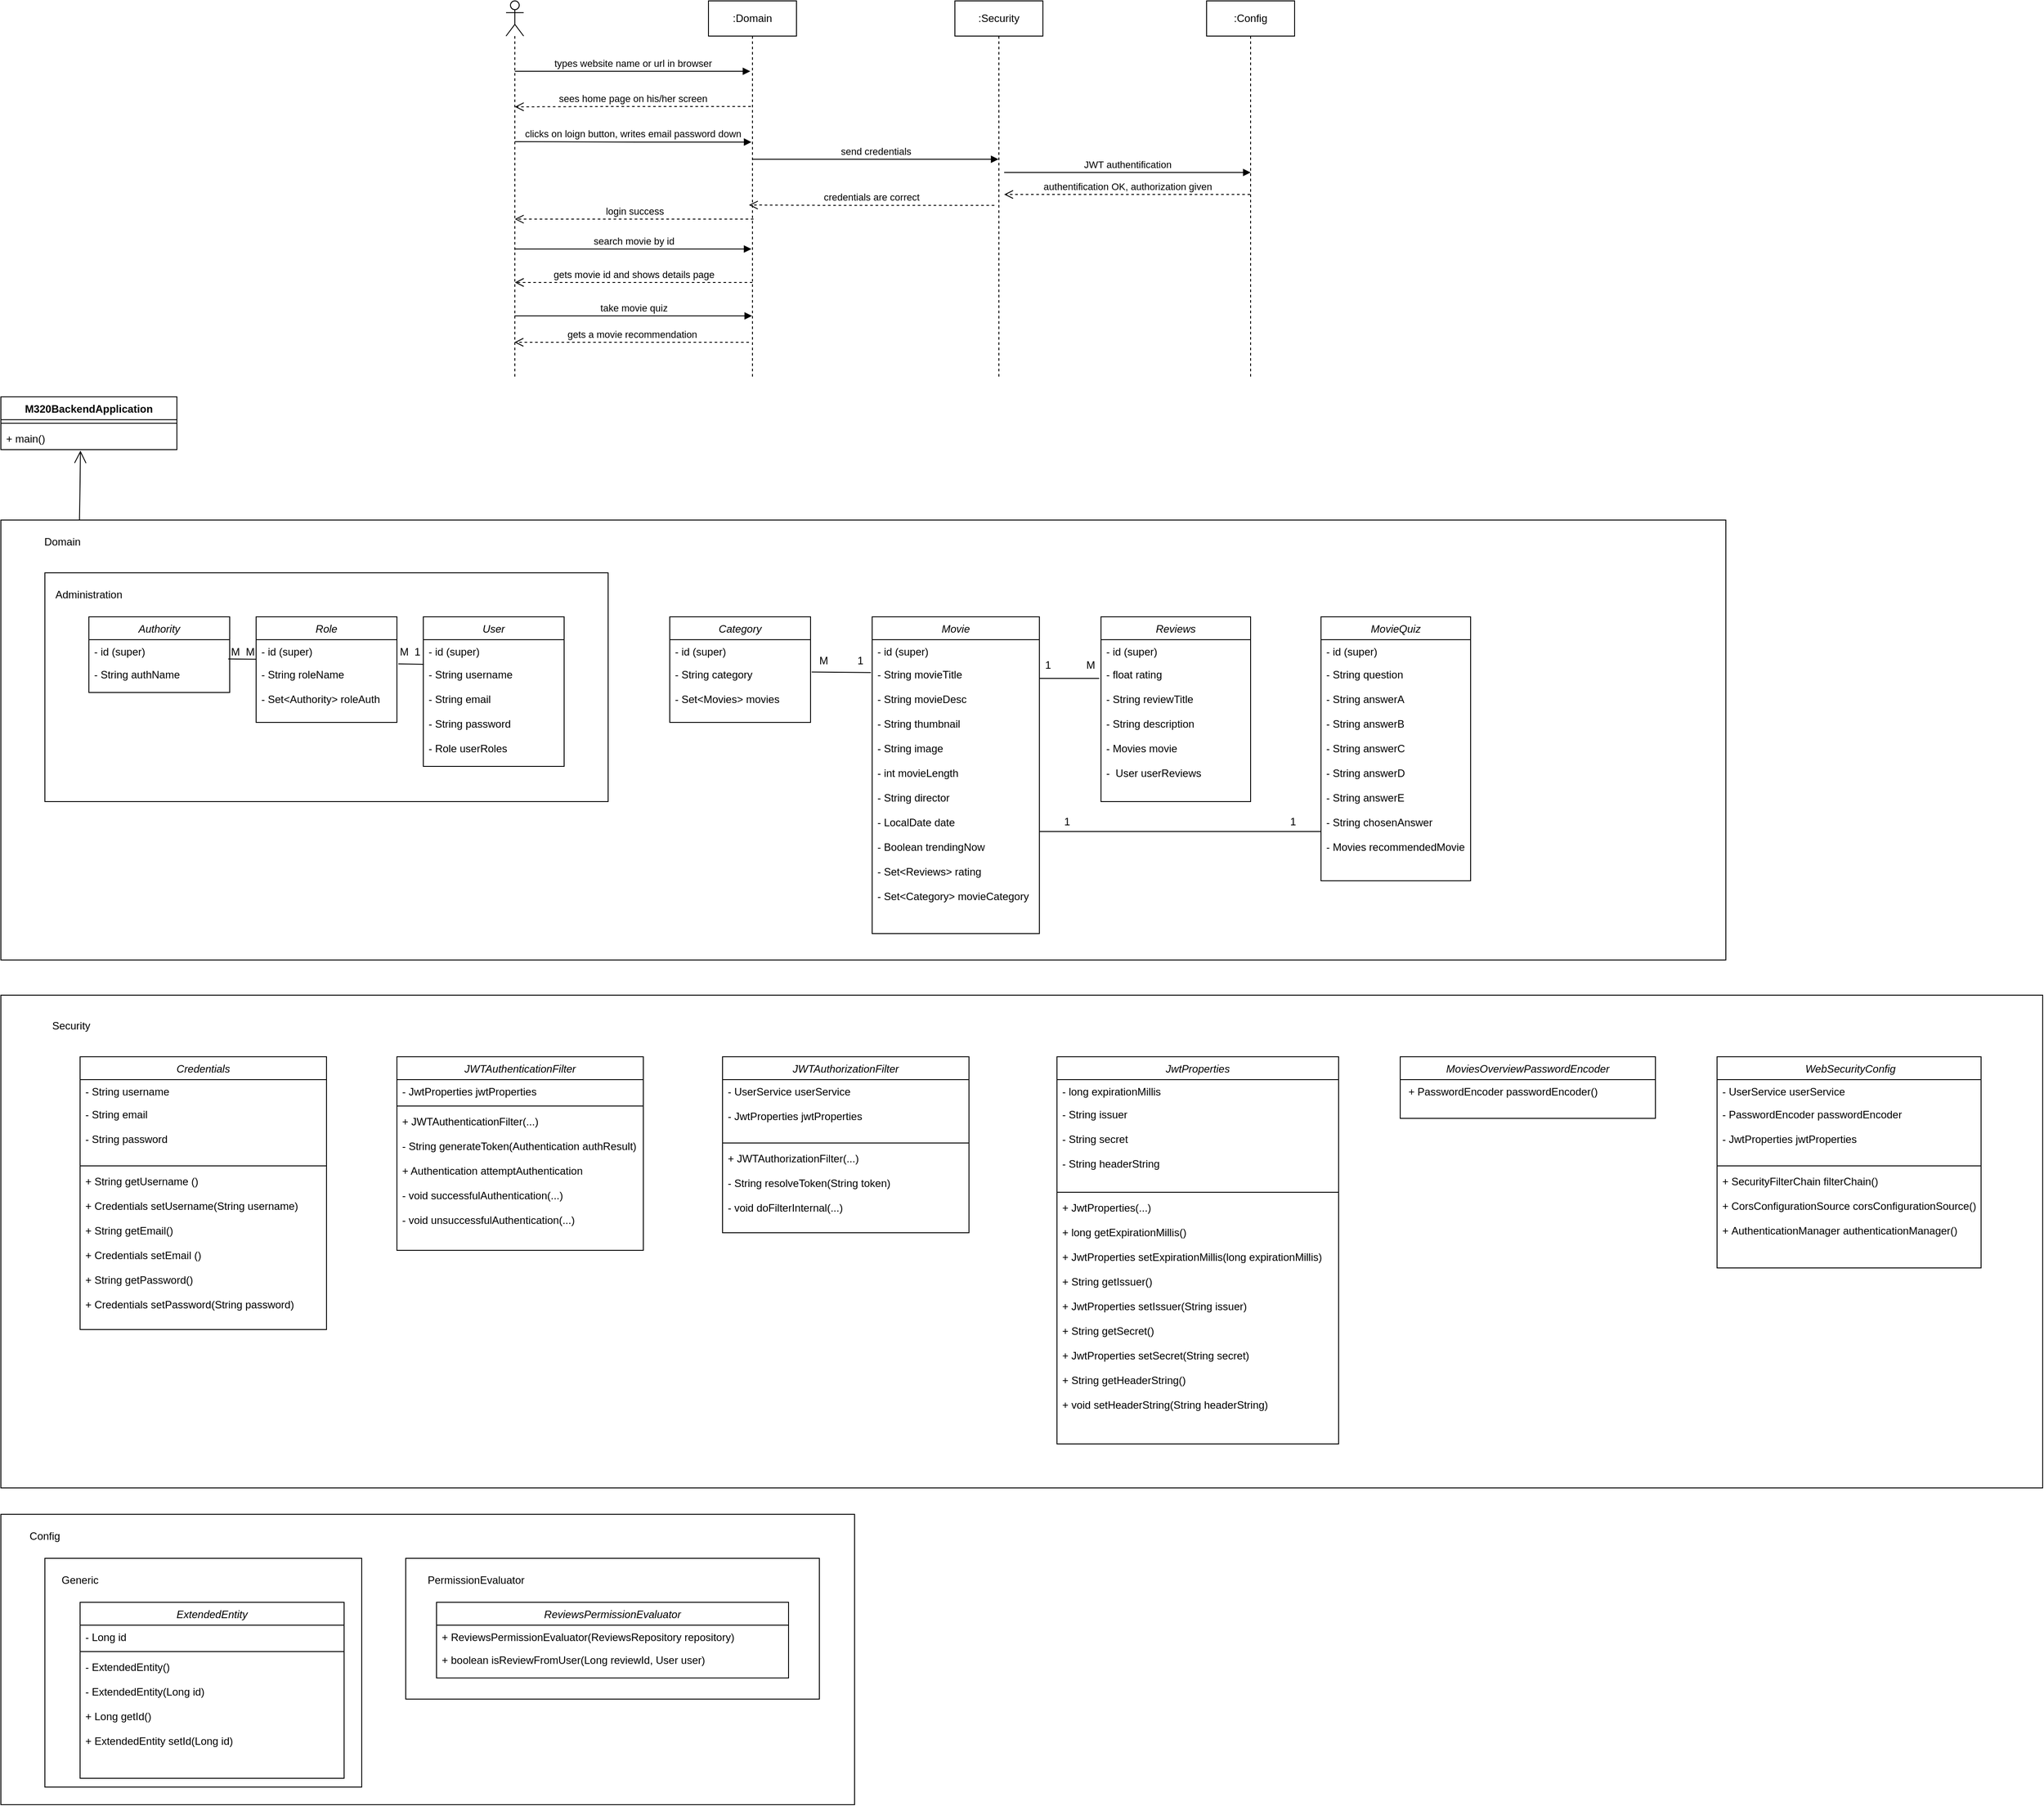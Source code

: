 <mxfile version="23.0.2" type="device">
  <diagram id="C5RBs43oDa-KdzZeNtuy" name="Page-1">
    <mxGraphModel dx="977" dy="1624" grid="1" gridSize="10" guides="1" tooltips="1" connect="1" arrows="1" fold="1" page="1" pageScale="1" pageWidth="827" pageHeight="1169" math="0" shadow="0">
      <root>
        <mxCell id="WIyWlLk6GJQsqaUBKTNV-0" />
        <mxCell id="WIyWlLk6GJQsqaUBKTNV-1" parent="WIyWlLk6GJQsqaUBKTNV-0" />
        <mxCell id="aJEwED9x5y3yR0LrcW0z-95" value="" style="rounded=0;whiteSpace=wrap;html=1;" vertex="1" parent="WIyWlLk6GJQsqaUBKTNV-1">
          <mxGeometry x="120" y="1140" width="970" height="330" as="geometry" />
        </mxCell>
        <mxCell id="aJEwED9x5y3yR0LrcW0z-93" value="" style="rounded=0;whiteSpace=wrap;html=1;" vertex="1" parent="WIyWlLk6GJQsqaUBKTNV-1">
          <mxGeometry x="580" y="1190" width="470" height="160" as="geometry" />
        </mxCell>
        <mxCell id="aJEwED9x5y3yR0LrcW0z-87" value="" style="rounded=0;whiteSpace=wrap;html=1;" vertex="1" parent="WIyWlLk6GJQsqaUBKTNV-1">
          <mxGeometry x="170" y="1190" width="360" height="260" as="geometry" />
        </mxCell>
        <mxCell id="aJEwED9x5y3yR0LrcW0z-80" value="" style="rounded=0;whiteSpace=wrap;html=1;" vertex="1" parent="WIyWlLk6GJQsqaUBKTNV-1">
          <mxGeometry x="120" y="550" width="2320" height="560" as="geometry" />
        </mxCell>
        <mxCell id="aJEwED9x5y3yR0LrcW0z-45" value="" style="rounded=0;whiteSpace=wrap;html=1;" vertex="1" parent="WIyWlLk6GJQsqaUBKTNV-1">
          <mxGeometry x="120" y="10" width="1960" height="500" as="geometry" />
        </mxCell>
        <mxCell id="aJEwED9x5y3yR0LrcW0z-31" value="" style="rounded=0;whiteSpace=wrap;html=1;fillColor=default;" vertex="1" parent="WIyWlLk6GJQsqaUBKTNV-1">
          <mxGeometry x="170" y="70" width="640" height="260" as="geometry" />
        </mxCell>
        <mxCell id="zkfFHV4jXpPFQw0GAbJ--0" value="Authority" style="swimlane;fontStyle=2;align=center;verticalAlign=top;childLayout=stackLayout;horizontal=1;startSize=26;horizontalStack=0;resizeParent=1;resizeLast=0;collapsible=1;marginBottom=0;rounded=0;shadow=0;strokeWidth=1;" parent="WIyWlLk6GJQsqaUBKTNV-1" vertex="1">
          <mxGeometry x="220" y="120" width="160" height="86" as="geometry">
            <mxRectangle x="230" y="140" width="160" height="26" as="alternateBounds" />
          </mxGeometry>
        </mxCell>
        <mxCell id="zkfFHV4jXpPFQw0GAbJ--1" value="- id (super)&#xa;" style="text;align=left;verticalAlign=top;spacingLeft=4;spacingRight=4;overflow=hidden;rotatable=0;points=[[0,0.5],[1,0.5]];portConstraint=eastwest;" parent="zkfFHV4jXpPFQw0GAbJ--0" vertex="1">
          <mxGeometry y="26" width="160" height="26" as="geometry" />
        </mxCell>
        <mxCell id="zkfFHV4jXpPFQw0GAbJ--2" value="- String authName" style="text;align=left;verticalAlign=top;spacingLeft=4;spacingRight=4;overflow=hidden;rotatable=0;points=[[0,0.5],[1,0.5]];portConstraint=eastwest;rounded=0;shadow=0;html=0;" parent="zkfFHV4jXpPFQw0GAbJ--0" vertex="1">
          <mxGeometry y="52" width="160" height="26" as="geometry" />
        </mxCell>
        <mxCell id="aJEwED9x5y3yR0LrcW0z-0" value="Role" style="swimlane;fontStyle=2;align=center;verticalAlign=top;childLayout=stackLayout;horizontal=1;startSize=26;horizontalStack=0;resizeParent=1;resizeLast=0;collapsible=1;marginBottom=0;rounded=0;shadow=0;strokeWidth=1;" vertex="1" parent="WIyWlLk6GJQsqaUBKTNV-1">
          <mxGeometry x="410" y="120" width="160" height="120" as="geometry">
            <mxRectangle x="230" y="140" width="160" height="26" as="alternateBounds" />
          </mxGeometry>
        </mxCell>
        <mxCell id="aJEwED9x5y3yR0LrcW0z-1" value="- id (super)&#xa;" style="text;align=left;verticalAlign=top;spacingLeft=4;spacingRight=4;overflow=hidden;rotatable=0;points=[[0,0.5],[1,0.5]];portConstraint=eastwest;" vertex="1" parent="aJEwED9x5y3yR0LrcW0z-0">
          <mxGeometry y="26" width="160" height="26" as="geometry" />
        </mxCell>
        <mxCell id="aJEwED9x5y3yR0LrcW0z-2" value="- String roleName&#xa;&#xa;- Set&lt;Authority&gt; roleAuth" style="text;align=left;verticalAlign=top;spacingLeft=4;spacingRight=4;overflow=hidden;rotatable=0;points=[[0,0.5],[1,0.5]];portConstraint=eastwest;rounded=0;shadow=0;html=0;" vertex="1" parent="aJEwED9x5y3yR0LrcW0z-0">
          <mxGeometry y="52" width="160" height="58" as="geometry" />
        </mxCell>
        <mxCell id="aJEwED9x5y3yR0LrcW0z-21" value="User" style="swimlane;fontStyle=2;align=center;verticalAlign=top;childLayout=stackLayout;horizontal=1;startSize=26;horizontalStack=0;resizeParent=1;resizeLast=0;collapsible=1;marginBottom=0;rounded=0;shadow=0;strokeWidth=1;" vertex="1" parent="WIyWlLk6GJQsqaUBKTNV-1">
          <mxGeometry x="600" y="120" width="160" height="170" as="geometry">
            <mxRectangle x="230" y="140" width="160" height="26" as="alternateBounds" />
          </mxGeometry>
        </mxCell>
        <mxCell id="aJEwED9x5y3yR0LrcW0z-22" value="- id (super)&#xa;" style="text;align=left;verticalAlign=top;spacingLeft=4;spacingRight=4;overflow=hidden;rotatable=0;points=[[0,0.5],[1,0.5]];portConstraint=eastwest;" vertex="1" parent="aJEwED9x5y3yR0LrcW0z-21">
          <mxGeometry y="26" width="160" height="26" as="geometry" />
        </mxCell>
        <mxCell id="aJEwED9x5y3yR0LrcW0z-23" value="- String username&#xa;&#xa;- String email&#xa;&#xa;- String password&#xa;&#xa;- Role userRoles&#xa;" style="text;align=left;verticalAlign=top;spacingLeft=4;spacingRight=4;overflow=hidden;rotatable=0;points=[[0,0.5],[1,0.5]];portConstraint=eastwest;rounded=0;shadow=0;html=0;" vertex="1" parent="aJEwED9x5y3yR0LrcW0z-21">
          <mxGeometry y="52" width="160" height="118" as="geometry" />
        </mxCell>
        <mxCell id="aJEwED9x5y3yR0LrcW0z-32" value="Administration" style="text;html=1;strokeColor=none;fillColor=none;align=center;verticalAlign=middle;whiteSpace=wrap;rounded=0;" vertex="1" parent="WIyWlLk6GJQsqaUBKTNV-1">
          <mxGeometry x="190" y="80" width="60" height="30" as="geometry" />
        </mxCell>
        <mxCell id="aJEwED9x5y3yR0LrcW0z-36" value="Category" style="swimlane;fontStyle=2;align=center;verticalAlign=top;childLayout=stackLayout;horizontal=1;startSize=26;horizontalStack=0;resizeParent=1;resizeLast=0;collapsible=1;marginBottom=0;rounded=0;shadow=0;strokeWidth=1;" vertex="1" parent="WIyWlLk6GJQsqaUBKTNV-1">
          <mxGeometry x="880" y="120" width="160" height="120" as="geometry">
            <mxRectangle x="230" y="140" width="160" height="26" as="alternateBounds" />
          </mxGeometry>
        </mxCell>
        <mxCell id="aJEwED9x5y3yR0LrcW0z-37" value="- id (super)&#xa;" style="text;align=left;verticalAlign=top;spacingLeft=4;spacingRight=4;overflow=hidden;rotatable=0;points=[[0,0.5],[1,0.5]];portConstraint=eastwest;" vertex="1" parent="aJEwED9x5y3yR0LrcW0z-36">
          <mxGeometry y="26" width="160" height="26" as="geometry" />
        </mxCell>
        <mxCell id="aJEwED9x5y3yR0LrcW0z-38" value="- String category&#xa;&#xa;- Set&lt;Movies&gt; movies" style="text;align=left;verticalAlign=top;spacingLeft=4;spacingRight=4;overflow=hidden;rotatable=0;points=[[0,0.5],[1,0.5]];portConstraint=eastwest;rounded=0;shadow=0;html=0;" vertex="1" parent="aJEwED9x5y3yR0LrcW0z-36">
          <mxGeometry y="52" width="160" height="58" as="geometry" />
        </mxCell>
        <mxCell id="aJEwED9x5y3yR0LrcW0z-39" value="Reviews" style="swimlane;fontStyle=2;align=center;verticalAlign=top;childLayout=stackLayout;horizontal=1;startSize=26;horizontalStack=0;resizeParent=1;resizeLast=0;collapsible=1;marginBottom=0;rounded=0;shadow=0;strokeWidth=1;" vertex="1" parent="WIyWlLk6GJQsqaUBKTNV-1">
          <mxGeometry x="1370" y="120" width="170" height="210" as="geometry">
            <mxRectangle x="230" y="140" width="160" height="26" as="alternateBounds" />
          </mxGeometry>
        </mxCell>
        <mxCell id="aJEwED9x5y3yR0LrcW0z-40" value="- id (super)&#xa;" style="text;align=left;verticalAlign=top;spacingLeft=4;spacingRight=4;overflow=hidden;rotatable=0;points=[[0,0.5],[1,0.5]];portConstraint=eastwest;" vertex="1" parent="aJEwED9x5y3yR0LrcW0z-39">
          <mxGeometry y="26" width="170" height="26" as="geometry" />
        </mxCell>
        <mxCell id="aJEwED9x5y3yR0LrcW0z-41" value="- float rating&#xa;&#xa;- String reviewTitle&#xa;&#xa;- String description&#xa;&#xa;- Movies movie&#xa;&#xa;-  User userReviews" style="text;align=left;verticalAlign=top;spacingLeft=4;spacingRight=4;overflow=hidden;rotatable=0;points=[[0,0.5],[1,0.5]];portConstraint=eastwest;rounded=0;shadow=0;html=0;" vertex="1" parent="aJEwED9x5y3yR0LrcW0z-39">
          <mxGeometry y="52" width="170" height="158" as="geometry" />
        </mxCell>
        <mxCell id="aJEwED9x5y3yR0LrcW0z-42" value="Movie" style="swimlane;fontStyle=2;align=center;verticalAlign=top;childLayout=stackLayout;horizontal=1;startSize=26;horizontalStack=0;resizeParent=1;resizeLast=0;collapsible=1;marginBottom=0;rounded=0;shadow=0;strokeWidth=1;" vertex="1" parent="WIyWlLk6GJQsqaUBKTNV-1">
          <mxGeometry x="1110" y="120" width="190" height="360" as="geometry">
            <mxRectangle x="230" y="140" width="160" height="26" as="alternateBounds" />
          </mxGeometry>
        </mxCell>
        <mxCell id="aJEwED9x5y3yR0LrcW0z-43" value="- id (super)&#xa;" style="text;align=left;verticalAlign=top;spacingLeft=4;spacingRight=4;overflow=hidden;rotatable=0;points=[[0,0.5],[1,0.5]];portConstraint=eastwest;" vertex="1" parent="aJEwED9x5y3yR0LrcW0z-42">
          <mxGeometry y="26" width="190" height="26" as="geometry" />
        </mxCell>
        <mxCell id="aJEwED9x5y3yR0LrcW0z-44" value="- String movieTitle&#xa;&#xa;- String movieDesc&#xa;&#xa;- String thumbnail&#xa;&#xa;- String image&#xa;&#xa;- int movieLength     &#xa;&#xa;- String director&#xa;&#xa;- LocalDate date&#xa;&#xa;- Boolean trendingNow&#xa;&#xa;- Set&lt;Reviews&gt; rating&#xa;&#xa;- Set&lt;Category&gt; movieCategory&#xa;&#xa;&#xa;" style="text;align=left;verticalAlign=top;spacingLeft=4;spacingRight=4;overflow=hidden;rotatable=0;points=[[0,0.5],[1,0.5]];portConstraint=eastwest;rounded=0;shadow=0;html=0;" vertex="1" parent="aJEwED9x5y3yR0LrcW0z-42">
          <mxGeometry y="52" width="190" height="308" as="geometry" />
        </mxCell>
        <mxCell id="aJEwED9x5y3yR0LrcW0z-46" value="Domain" style="text;html=1;strokeColor=none;fillColor=none;align=center;verticalAlign=middle;whiteSpace=wrap;rounded=0;" vertex="1" parent="WIyWlLk6GJQsqaUBKTNV-1">
          <mxGeometry x="160" y="20" width="60" height="30" as="geometry" />
        </mxCell>
        <mxCell id="aJEwED9x5y3yR0LrcW0z-47" value="Credentials" style="swimlane;fontStyle=2;align=center;verticalAlign=top;childLayout=stackLayout;horizontal=1;startSize=26;horizontalStack=0;resizeParent=1;resizeLast=0;collapsible=1;marginBottom=0;rounded=0;shadow=0;strokeWidth=1;" vertex="1" parent="WIyWlLk6GJQsqaUBKTNV-1">
          <mxGeometry x="210" y="620" width="280" height="310" as="geometry">
            <mxRectangle x="230" y="140" width="160" height="26" as="alternateBounds" />
          </mxGeometry>
        </mxCell>
        <mxCell id="aJEwED9x5y3yR0LrcW0z-48" value="- String username" style="text;align=left;verticalAlign=top;spacingLeft=4;spacingRight=4;overflow=hidden;rotatable=0;points=[[0,0.5],[1,0.5]];portConstraint=eastwest;" vertex="1" parent="aJEwED9x5y3yR0LrcW0z-47">
          <mxGeometry y="26" width="280" height="26" as="geometry" />
        </mxCell>
        <mxCell id="aJEwED9x5y3yR0LrcW0z-49" value="- String email&#xa;&#xa;- String password" style="text;align=left;verticalAlign=top;spacingLeft=4;spacingRight=4;overflow=hidden;rotatable=0;points=[[0,0.5],[1,0.5]];portConstraint=eastwest;rounded=0;shadow=0;html=0;" vertex="1" parent="aJEwED9x5y3yR0LrcW0z-47">
          <mxGeometry y="52" width="280" height="68" as="geometry" />
        </mxCell>
        <mxCell id="aJEwED9x5y3yR0LrcW0z-50" value="" style="line;html=1;strokeWidth=1;align=left;verticalAlign=middle;spacingTop=-1;spacingLeft=3;spacingRight=3;rotatable=0;labelPosition=right;points=[];portConstraint=eastwest;" vertex="1" parent="aJEwED9x5y3yR0LrcW0z-47">
          <mxGeometry y="120" width="280" height="8" as="geometry" />
        </mxCell>
        <mxCell id="aJEwED9x5y3yR0LrcW0z-51" value="+ String getUsername ()&#xa;&#xa;+ Credentials setUsername(String username)&#xa;&#xa;+ String getEmail()&#xa;&#xa;+ Credentials setEmail ()&#xa;&#xa;+ String getPassword()&#xa;&#xa;+ Credentials setPassword(String password)" style="text;align=left;verticalAlign=top;spacingLeft=4;spacingRight=4;overflow=hidden;rotatable=0;points=[[0,0.5],[1,0.5]];portConstraint=eastwest;" vertex="1" parent="aJEwED9x5y3yR0LrcW0z-47">
          <mxGeometry y="128" width="280" height="182" as="geometry" />
        </mxCell>
        <mxCell id="aJEwED9x5y3yR0LrcW0z-57" value="JWTAuthenticationFilter" style="swimlane;fontStyle=2;align=center;verticalAlign=top;childLayout=stackLayout;horizontal=1;startSize=26;horizontalStack=0;resizeParent=1;resizeLast=0;collapsible=1;marginBottom=0;rounded=0;shadow=0;strokeWidth=1;" vertex="1" parent="WIyWlLk6GJQsqaUBKTNV-1">
          <mxGeometry x="570" y="620" width="280" height="220" as="geometry">
            <mxRectangle x="230" y="140" width="160" height="26" as="alternateBounds" />
          </mxGeometry>
        </mxCell>
        <mxCell id="aJEwED9x5y3yR0LrcW0z-58" value="- JwtProperties jwtProperties" style="text;align=left;verticalAlign=top;spacingLeft=4;spacingRight=4;overflow=hidden;rotatable=0;points=[[0,0.5],[1,0.5]];portConstraint=eastwest;" vertex="1" parent="aJEwED9x5y3yR0LrcW0z-57">
          <mxGeometry y="26" width="280" height="26" as="geometry" />
        </mxCell>
        <mxCell id="aJEwED9x5y3yR0LrcW0z-60" value="" style="line;html=1;strokeWidth=1;align=left;verticalAlign=middle;spacingTop=-1;spacingLeft=3;spacingRight=3;rotatable=0;labelPosition=right;points=[];portConstraint=eastwest;" vertex="1" parent="aJEwED9x5y3yR0LrcW0z-57">
          <mxGeometry y="52" width="280" height="8" as="geometry" />
        </mxCell>
        <mxCell id="aJEwED9x5y3yR0LrcW0z-61" value="+ JWTAuthenticationFilter(...)&#xa;&#xa;- String generateToken(Authentication authResult)&#xa;&#xa;+ Authentication attemptAuthentication&#xa;&#xa;- void successfulAuthentication(...)&#xa;&#xa;- void unsuccessfulAuthentication(...)" style="text;align=left;verticalAlign=top;spacingLeft=4;spacingRight=4;overflow=hidden;rotatable=0;points=[[0,0.5],[1,0.5]];portConstraint=eastwest;" vertex="1" parent="aJEwED9x5y3yR0LrcW0z-57">
          <mxGeometry y="60" width="280" height="160" as="geometry" />
        </mxCell>
        <mxCell id="aJEwED9x5y3yR0LrcW0z-62" value="JWTAuthorizationFilter" style="swimlane;fontStyle=2;align=center;verticalAlign=top;childLayout=stackLayout;horizontal=1;startSize=26;horizontalStack=0;resizeParent=1;resizeLast=0;collapsible=1;marginBottom=0;rounded=0;shadow=0;strokeWidth=1;" vertex="1" parent="WIyWlLk6GJQsqaUBKTNV-1">
          <mxGeometry x="940" y="620" width="280" height="200" as="geometry">
            <mxRectangle x="230" y="140" width="160" height="26" as="alternateBounds" />
          </mxGeometry>
        </mxCell>
        <mxCell id="aJEwED9x5y3yR0LrcW0z-64" value="- UserService userService&#xa;&#xa;- JwtProperties jwtProperties" style="text;align=left;verticalAlign=top;spacingLeft=4;spacingRight=4;overflow=hidden;rotatable=0;points=[[0,0.5],[1,0.5]];portConstraint=eastwest;rounded=0;shadow=0;html=0;" vertex="1" parent="aJEwED9x5y3yR0LrcW0z-62">
          <mxGeometry y="26" width="280" height="68" as="geometry" />
        </mxCell>
        <mxCell id="aJEwED9x5y3yR0LrcW0z-65" value="" style="line;html=1;strokeWidth=1;align=left;verticalAlign=middle;spacingTop=-1;spacingLeft=3;spacingRight=3;rotatable=0;labelPosition=right;points=[];portConstraint=eastwest;" vertex="1" parent="aJEwED9x5y3yR0LrcW0z-62">
          <mxGeometry y="94" width="280" height="8" as="geometry" />
        </mxCell>
        <mxCell id="aJEwED9x5y3yR0LrcW0z-66" value="+ JWTAuthorizationFilter(...)&#xa;&#xa;- String resolveToken(String token)&#xa;&#xa;- void doFilterInternal(...)&#xa;&#xa;" style="text;align=left;verticalAlign=top;spacingLeft=4;spacingRight=4;overflow=hidden;rotatable=0;points=[[0,0.5],[1,0.5]];portConstraint=eastwest;" vertex="1" parent="aJEwED9x5y3yR0LrcW0z-62">
          <mxGeometry y="102" width="280" height="88" as="geometry" />
        </mxCell>
        <mxCell id="aJEwED9x5y3yR0LrcW0z-67" value="JwtProperties" style="swimlane;fontStyle=2;align=center;verticalAlign=top;childLayout=stackLayout;horizontal=1;startSize=26;horizontalStack=0;resizeParent=1;resizeLast=0;collapsible=1;marginBottom=0;rounded=0;shadow=0;strokeWidth=1;" vertex="1" parent="WIyWlLk6GJQsqaUBKTNV-1">
          <mxGeometry x="1320" y="620" width="320" height="440" as="geometry">
            <mxRectangle x="230" y="140" width="160" height="26" as="alternateBounds" />
          </mxGeometry>
        </mxCell>
        <mxCell id="aJEwED9x5y3yR0LrcW0z-68" value="- long expirationMillis" style="text;align=left;verticalAlign=top;spacingLeft=4;spacingRight=4;overflow=hidden;rotatable=0;points=[[0,0.5],[1,0.5]];portConstraint=eastwest;" vertex="1" parent="aJEwED9x5y3yR0LrcW0z-67">
          <mxGeometry y="26" width="320" height="26" as="geometry" />
        </mxCell>
        <mxCell id="aJEwED9x5y3yR0LrcW0z-69" value="- String issuer&#xa;&#xa;- String secret&#xa;&#xa;- String headerString" style="text;align=left;verticalAlign=top;spacingLeft=4;spacingRight=4;overflow=hidden;rotatable=0;points=[[0,0.5],[1,0.5]];portConstraint=eastwest;rounded=0;shadow=0;html=0;" vertex="1" parent="aJEwED9x5y3yR0LrcW0z-67">
          <mxGeometry y="52" width="320" height="98" as="geometry" />
        </mxCell>
        <mxCell id="aJEwED9x5y3yR0LrcW0z-70" value="" style="line;html=1;strokeWidth=1;align=left;verticalAlign=middle;spacingTop=-1;spacingLeft=3;spacingRight=3;rotatable=0;labelPosition=right;points=[];portConstraint=eastwest;" vertex="1" parent="aJEwED9x5y3yR0LrcW0z-67">
          <mxGeometry y="150" width="320" height="8" as="geometry" />
        </mxCell>
        <mxCell id="aJEwED9x5y3yR0LrcW0z-71" value="+ JwtProperties(...)&#xa;&#xa;+ long getExpirationMillis()&#xa;&#xa;+ JwtProperties setExpirationMillis(long expirationMillis)&#xa;&#xa;+ String getIssuer()&#xa;&#xa;+ JwtProperties setIssuer(String issuer)&#xa;&#xa;+ String getSecret()&#xa;&#xa;+ JwtProperties setSecret(String secret)&#xa;&#xa;+ String getHeaderString() &#xa;&#xa;+ void setHeaderString(String headerString) " style="text;align=left;verticalAlign=top;spacingLeft=4;spacingRight=4;overflow=hidden;rotatable=0;points=[[0,0.5],[1,0.5]];portConstraint=eastwest;" vertex="1" parent="aJEwED9x5y3yR0LrcW0z-67">
          <mxGeometry y="158" width="320" height="282" as="geometry" />
        </mxCell>
        <mxCell id="aJEwED9x5y3yR0LrcW0z-72" value="MoviesOverviewPasswordEncoder" style="swimlane;fontStyle=2;align=center;verticalAlign=top;childLayout=stackLayout;horizontal=1;startSize=26;horizontalStack=0;resizeParent=1;resizeLast=0;collapsible=1;marginBottom=0;rounded=0;shadow=0;strokeWidth=1;" vertex="1" parent="WIyWlLk6GJQsqaUBKTNV-1">
          <mxGeometry x="1710" y="620" width="290" height="70" as="geometry">
            <mxRectangle x="230" y="140" width="160" height="26" as="alternateBounds" />
          </mxGeometry>
        </mxCell>
        <mxCell id="aJEwED9x5y3yR0LrcW0z-73" value=" + PasswordEncoder passwordEncoder()" style="text;align=left;verticalAlign=top;spacingLeft=4;spacingRight=4;overflow=hidden;rotatable=0;points=[[0,0.5],[1,0.5]];portConstraint=eastwest;" vertex="1" parent="aJEwED9x5y3yR0LrcW0z-72">
          <mxGeometry y="26" width="290" height="26" as="geometry" />
        </mxCell>
        <mxCell id="aJEwED9x5y3yR0LrcW0z-75" value=" WebSecurityConfig" style="swimlane;fontStyle=2;align=center;verticalAlign=top;childLayout=stackLayout;horizontal=1;startSize=26;horizontalStack=0;resizeParent=1;resizeLast=0;collapsible=1;marginBottom=0;rounded=0;shadow=0;strokeWidth=1;" vertex="1" parent="WIyWlLk6GJQsqaUBKTNV-1">
          <mxGeometry x="2070" y="620" width="300" height="240" as="geometry">
            <mxRectangle x="230" y="140" width="160" height="26" as="alternateBounds" />
          </mxGeometry>
        </mxCell>
        <mxCell id="aJEwED9x5y3yR0LrcW0z-76" value="- UserService userService" style="text;align=left;verticalAlign=top;spacingLeft=4;spacingRight=4;overflow=hidden;rotatable=0;points=[[0,0.5],[1,0.5]];portConstraint=eastwest;" vertex="1" parent="aJEwED9x5y3yR0LrcW0z-75">
          <mxGeometry y="26" width="300" height="26" as="geometry" />
        </mxCell>
        <mxCell id="aJEwED9x5y3yR0LrcW0z-77" value="- PasswordEncoder passwordEncoder&#xa;&#xa;- JwtProperties jwtProperties" style="text;align=left;verticalAlign=top;spacingLeft=4;spacingRight=4;overflow=hidden;rotatable=0;points=[[0,0.5],[1,0.5]];portConstraint=eastwest;rounded=0;shadow=0;html=0;" vertex="1" parent="aJEwED9x5y3yR0LrcW0z-75">
          <mxGeometry y="52" width="300" height="68" as="geometry" />
        </mxCell>
        <mxCell id="aJEwED9x5y3yR0LrcW0z-78" value="" style="line;html=1;strokeWidth=1;align=left;verticalAlign=middle;spacingTop=-1;spacingLeft=3;spacingRight=3;rotatable=0;labelPosition=right;points=[];portConstraint=eastwest;" vertex="1" parent="aJEwED9x5y3yR0LrcW0z-75">
          <mxGeometry y="120" width="300" height="8" as="geometry" />
        </mxCell>
        <mxCell id="aJEwED9x5y3yR0LrcW0z-79" value="+ SecurityFilterChain filterChain()&#xa;&#xa;+ CorsConfigurationSource corsConfigurationSource()&#xa;&#xa;+ AuthenticationManager authenticationManager()" style="text;align=left;verticalAlign=top;spacingLeft=4;spacingRight=4;overflow=hidden;rotatable=0;points=[[0,0.5],[1,0.5]];portConstraint=eastwest;" vertex="1" parent="aJEwED9x5y3yR0LrcW0z-75">
          <mxGeometry y="128" width="300" height="112" as="geometry" />
        </mxCell>
        <mxCell id="aJEwED9x5y3yR0LrcW0z-81" value="Security" style="text;html=1;strokeColor=none;fillColor=none;align=center;verticalAlign=middle;whiteSpace=wrap;rounded=0;" vertex="1" parent="WIyWlLk6GJQsqaUBKTNV-1">
          <mxGeometry x="170" y="570" width="60" height="30" as="geometry" />
        </mxCell>
        <mxCell id="aJEwED9x5y3yR0LrcW0z-82" value="ExtendedEntity" style="swimlane;fontStyle=2;align=center;verticalAlign=top;childLayout=stackLayout;horizontal=1;startSize=26;horizontalStack=0;resizeParent=1;resizeLast=0;collapsible=1;marginBottom=0;rounded=0;shadow=0;strokeWidth=1;" vertex="1" parent="WIyWlLk6GJQsqaUBKTNV-1">
          <mxGeometry x="210" y="1240" width="300" height="200" as="geometry">
            <mxRectangle x="230" y="140" width="160" height="26" as="alternateBounds" />
          </mxGeometry>
        </mxCell>
        <mxCell id="aJEwED9x5y3yR0LrcW0z-83" value="- Long id" style="text;align=left;verticalAlign=top;spacingLeft=4;spacingRight=4;overflow=hidden;rotatable=0;points=[[0,0.5],[1,0.5]];portConstraint=eastwest;" vertex="1" parent="aJEwED9x5y3yR0LrcW0z-82">
          <mxGeometry y="26" width="300" height="26" as="geometry" />
        </mxCell>
        <mxCell id="aJEwED9x5y3yR0LrcW0z-85" value="" style="line;html=1;strokeWidth=1;align=left;verticalAlign=middle;spacingTop=-1;spacingLeft=3;spacingRight=3;rotatable=0;labelPosition=right;points=[];portConstraint=eastwest;" vertex="1" parent="aJEwED9x5y3yR0LrcW0z-82">
          <mxGeometry y="52" width="300" height="8" as="geometry" />
        </mxCell>
        <mxCell id="aJEwED9x5y3yR0LrcW0z-86" value="- ExtendedEntity()&#xa;&#xa;- ExtendedEntity(Long id)&#xa;&#xa;+ Long getId()&#xa;&#xa;+ ExtendedEntity setId(Long id)" style="text;align=left;verticalAlign=top;spacingLeft=4;spacingRight=4;overflow=hidden;rotatable=0;points=[[0,0.5],[1,0.5]];portConstraint=eastwest;" vertex="1" parent="aJEwED9x5y3yR0LrcW0z-82">
          <mxGeometry y="60" width="300" height="112" as="geometry" />
        </mxCell>
        <mxCell id="aJEwED9x5y3yR0LrcW0z-88" value="Generic" style="text;html=1;strokeColor=none;fillColor=none;align=center;verticalAlign=middle;whiteSpace=wrap;rounded=0;" vertex="1" parent="WIyWlLk6GJQsqaUBKTNV-1">
          <mxGeometry x="180" y="1200" width="60" height="30" as="geometry" />
        </mxCell>
        <mxCell id="aJEwED9x5y3yR0LrcW0z-89" value="ReviewsPermissionEvaluator" style="swimlane;fontStyle=2;align=center;verticalAlign=top;childLayout=stackLayout;horizontal=1;startSize=26;horizontalStack=0;resizeParent=1;resizeLast=0;collapsible=1;marginBottom=0;rounded=0;shadow=0;strokeWidth=1;" vertex="1" parent="WIyWlLk6GJQsqaUBKTNV-1">
          <mxGeometry x="615" y="1240" width="400" height="86" as="geometry">
            <mxRectangle x="230" y="140" width="160" height="26" as="alternateBounds" />
          </mxGeometry>
        </mxCell>
        <mxCell id="aJEwED9x5y3yR0LrcW0z-90" value="+ ReviewsPermissionEvaluator(ReviewsRepository repository)" style="text;align=left;verticalAlign=top;spacingLeft=4;spacingRight=4;overflow=hidden;rotatable=0;points=[[0,0.5],[1,0.5]];portConstraint=eastwest;" vertex="1" parent="aJEwED9x5y3yR0LrcW0z-89">
          <mxGeometry y="26" width="400" height="26" as="geometry" />
        </mxCell>
        <mxCell id="aJEwED9x5y3yR0LrcW0z-91" value="+ boolean isReviewFromUser(Long reviewId, User user)" style="text;align=left;verticalAlign=top;spacingLeft=4;spacingRight=4;overflow=hidden;rotatable=0;points=[[0,0.5],[1,0.5]];portConstraint=eastwest;rounded=0;shadow=0;html=0;" vertex="1" parent="aJEwED9x5y3yR0LrcW0z-89">
          <mxGeometry y="52" width="400" height="26" as="geometry" />
        </mxCell>
        <mxCell id="aJEwED9x5y3yR0LrcW0z-94" value="PermissionEvaluator" style="text;html=1;strokeColor=none;fillColor=none;align=center;verticalAlign=middle;whiteSpace=wrap;rounded=0;" vertex="1" parent="WIyWlLk6GJQsqaUBKTNV-1">
          <mxGeometry x="630" y="1200" width="60" height="30" as="geometry" />
        </mxCell>
        <mxCell id="aJEwED9x5y3yR0LrcW0z-96" value="Config" style="text;html=1;strokeColor=none;fillColor=none;align=center;verticalAlign=middle;whiteSpace=wrap;rounded=0;" vertex="1" parent="WIyWlLk6GJQsqaUBKTNV-1">
          <mxGeometry x="140" y="1150" width="60" height="30" as="geometry" />
        </mxCell>
        <mxCell id="aJEwED9x5y3yR0LrcW0z-101" value="M&amp;nbsp; M" style="text;html=1;strokeColor=none;fillColor=none;align=center;verticalAlign=middle;whiteSpace=wrap;rounded=0;" vertex="1" parent="WIyWlLk6GJQsqaUBKTNV-1">
          <mxGeometry x="380" y="150" width="30" height="20" as="geometry" />
        </mxCell>
        <mxCell id="aJEwED9x5y3yR0LrcW0z-104" value="" style="endArrow=none;html=1;rounded=0;exitX=1.008;exitY=-0.158;exitDx=0;exitDy=0;exitPerimeter=0;entryX=0.021;entryY=0.857;entryDx=0;entryDy=0;entryPerimeter=0;" edge="1" parent="WIyWlLk6GJQsqaUBKTNV-1">
          <mxGeometry width="50" height="50" relative="1" as="geometry">
            <mxPoint x="378.28" y="167.892" as="sourcePoint" />
            <mxPoint x="410.36" y="168.282" as="targetPoint" />
          </mxGeometry>
        </mxCell>
        <mxCell id="aJEwED9x5y3yR0LrcW0z-108" value="" style="endArrow=none;html=1;rounded=0;exitX=1.01;exitY=0.025;exitDx=0;exitDy=0;exitPerimeter=0;entryX=0.004;entryY=0.017;entryDx=0;entryDy=0;entryPerimeter=0;" edge="1" parent="WIyWlLk6GJQsqaUBKTNV-1" source="aJEwED9x5y3yR0LrcW0z-2" target="aJEwED9x5y3yR0LrcW0z-23">
          <mxGeometry width="50" height="50" relative="1" as="geometry">
            <mxPoint x="388.28" y="177.892" as="sourcePoint" />
            <mxPoint x="420.36" y="178.282" as="targetPoint" />
          </mxGeometry>
        </mxCell>
        <mxCell id="aJEwED9x5y3yR0LrcW0z-109" value="M&amp;nbsp; 1" style="text;html=1;strokeColor=none;fillColor=none;align=center;verticalAlign=middle;whiteSpace=wrap;rounded=0;" vertex="1" parent="WIyWlLk6GJQsqaUBKTNV-1">
          <mxGeometry x="570" y="150" width="30" height="20" as="geometry" />
        </mxCell>
        <mxCell id="aJEwED9x5y3yR0LrcW0z-110" value="M&amp;nbsp; &amp;nbsp; &amp;nbsp; &amp;nbsp; &amp;nbsp; 1" style="text;html=1;strokeColor=none;fillColor=none;align=center;verticalAlign=middle;whiteSpace=wrap;rounded=0;" vertex="1" parent="WIyWlLk6GJQsqaUBKTNV-1">
          <mxGeometry x="1030" y="160" width="90" height="20" as="geometry" />
        </mxCell>
        <mxCell id="aJEwED9x5y3yR0LrcW0z-112" value="" style="endArrow=none;html=1;rounded=0;exitX=1.008;exitY=0.186;exitDx=0;exitDy=0;exitPerimeter=0;entryX=-0.007;entryY=0.037;entryDx=0;entryDy=0;entryPerimeter=0;" edge="1" parent="WIyWlLk6GJQsqaUBKTNV-1" source="aJEwED9x5y3yR0LrcW0z-38" target="aJEwED9x5y3yR0LrcW0z-44">
          <mxGeometry width="50" height="50" relative="1" as="geometry">
            <mxPoint x="770" y="180" as="sourcePoint" />
            <mxPoint x="820" y="130" as="targetPoint" />
          </mxGeometry>
        </mxCell>
        <mxCell id="aJEwED9x5y3yR0LrcW0z-113" value="" style="endArrow=none;html=1;rounded=0;exitX=1.008;exitY=0.186;exitDx=0;exitDy=0;exitPerimeter=0;entryX=-0.007;entryY=0.037;entryDx=0;entryDy=0;entryPerimeter=0;" edge="1" parent="WIyWlLk6GJQsqaUBKTNV-1">
          <mxGeometry width="50" height="50" relative="1" as="geometry">
            <mxPoint x="1300" y="190" as="sourcePoint" />
            <mxPoint x="1368" y="190" as="targetPoint" />
          </mxGeometry>
        </mxCell>
        <mxCell id="aJEwED9x5y3yR0LrcW0z-114" value="MovieQuiz" style="swimlane;fontStyle=2;align=center;verticalAlign=top;childLayout=stackLayout;horizontal=1;startSize=26;horizontalStack=0;resizeParent=1;resizeLast=0;collapsible=1;marginBottom=0;rounded=0;shadow=0;strokeWidth=1;" vertex="1" parent="WIyWlLk6GJQsqaUBKTNV-1">
          <mxGeometry x="1620" y="120" width="170" height="300" as="geometry">
            <mxRectangle x="230" y="140" width="160" height="26" as="alternateBounds" />
          </mxGeometry>
        </mxCell>
        <mxCell id="aJEwED9x5y3yR0LrcW0z-115" value="- id (super)&#xa;" style="text;align=left;verticalAlign=top;spacingLeft=4;spacingRight=4;overflow=hidden;rotatable=0;points=[[0,0.5],[1,0.5]];portConstraint=eastwest;" vertex="1" parent="aJEwED9x5y3yR0LrcW0z-114">
          <mxGeometry y="26" width="170" height="26" as="geometry" />
        </mxCell>
        <mxCell id="aJEwED9x5y3yR0LrcW0z-116" value="- String question&#xa;&#xa;- String answerA&#xa;&#xa;- String answerB&#xa;&#xa;- String answerC&#xa;&#xa;- String answerD&#xa;&#xa;- String answerE&#xa;&#xa;- String chosenAnswer&#xa;&#xa;- Movies recommendedMovie&#xa;&#xa;&#xa;" style="text;align=left;verticalAlign=top;spacingLeft=4;spacingRight=4;overflow=hidden;rotatable=0;points=[[0,0.5],[1,0.5]];portConstraint=eastwest;rounded=0;shadow=0;html=0;" vertex="1" parent="aJEwED9x5y3yR0LrcW0z-114">
          <mxGeometry y="52" width="170" height="238" as="geometry" />
        </mxCell>
        <mxCell id="aJEwED9x5y3yR0LrcW0z-118" value="1&amp;nbsp; &amp;nbsp; &amp;nbsp; &amp;nbsp; &amp;nbsp; &amp;nbsp; M" style="text;html=1;strokeColor=none;fillColor=none;align=center;verticalAlign=middle;whiteSpace=wrap;rounded=0;" vertex="1" parent="WIyWlLk6GJQsqaUBKTNV-1">
          <mxGeometry x="1290" y="165" width="90" height="20" as="geometry" />
        </mxCell>
        <mxCell id="aJEwED9x5y3yR0LrcW0z-121" value="M320BackendApplication" style="swimlane;fontStyle=1;align=center;verticalAlign=top;childLayout=stackLayout;horizontal=1;startSize=26;horizontalStack=0;resizeParent=1;resizeParentMax=0;resizeLast=0;collapsible=1;marginBottom=0;whiteSpace=wrap;html=1;" vertex="1" parent="WIyWlLk6GJQsqaUBKTNV-1">
          <mxGeometry x="120" y="-130" width="200" height="60" as="geometry" />
        </mxCell>
        <mxCell id="aJEwED9x5y3yR0LrcW0z-123" value="" style="line;strokeWidth=1;fillColor=none;align=left;verticalAlign=middle;spacingTop=-1;spacingLeft=3;spacingRight=3;rotatable=0;labelPosition=right;points=[];portConstraint=eastwest;strokeColor=inherit;" vertex="1" parent="aJEwED9x5y3yR0LrcW0z-121">
          <mxGeometry y="26" width="200" height="8" as="geometry" />
        </mxCell>
        <mxCell id="aJEwED9x5y3yR0LrcW0z-124" value="+ main()" style="text;strokeColor=none;fillColor=none;align=left;verticalAlign=top;spacingLeft=4;spacingRight=4;overflow=hidden;rotatable=0;points=[[0,0.5],[1,0.5]];portConstraint=eastwest;whiteSpace=wrap;html=1;" vertex="1" parent="aJEwED9x5y3yR0LrcW0z-121">
          <mxGeometry y="34" width="200" height="26" as="geometry" />
        </mxCell>
        <mxCell id="aJEwED9x5y3yR0LrcW0z-125" value="" style="endArrow=open;endFill=1;endSize=12;html=1;rounded=0;entryX=0.452;entryY=1.159;entryDx=0;entryDy=0;entryPerimeter=0;exitX=0.822;exitY=-0.243;exitDx=0;exitDy=0;exitPerimeter=0;" edge="1" parent="WIyWlLk6GJQsqaUBKTNV-1">
          <mxGeometry width="160" relative="1" as="geometry">
            <mxPoint x="209.32" y="9.71" as="sourcePoint" />
            <mxPoint x="210.4" y="-68.866" as="targetPoint" />
            <Array as="points">
              <mxPoint x="210" y="-33" />
            </Array>
          </mxGeometry>
        </mxCell>
        <mxCell id="aJEwED9x5y3yR0LrcW0z-126" value="" style="line;strokeWidth=1;fillColor=none;align=left;verticalAlign=middle;spacingTop=-1;spacingLeft=3;spacingRight=3;rotatable=0;labelPosition=right;points=[];portConstraint=eastwest;strokeColor=inherit;" vertex="1" parent="WIyWlLk6GJQsqaUBKTNV-1">
          <mxGeometry x="1300" y="360" width="320" height="8" as="geometry" />
        </mxCell>
        <mxCell id="aJEwED9x5y3yR0LrcW0z-127" value="1&amp;nbsp; &amp;nbsp; &amp;nbsp; &amp;nbsp; &amp;nbsp; &amp;nbsp; &amp;nbsp; &amp;nbsp; &amp;nbsp; &amp;nbsp; &amp;nbsp; &amp;nbsp; &amp;nbsp; &amp;nbsp; &amp;nbsp; &amp;nbsp; &amp;nbsp; &amp;nbsp; &amp;nbsp; &amp;nbsp; &amp;nbsp; &amp;nbsp; &amp;nbsp; &amp;nbsp; &amp;nbsp; &amp;nbsp; &amp;nbsp; &amp;nbsp; &amp;nbsp; &amp;nbsp; &amp;nbsp; &amp;nbsp; &amp;nbsp; &amp;nbsp; &amp;nbsp; &amp;nbsp; &amp;nbsp; &amp;nbsp;1" style="text;html=1;strokeColor=none;fillColor=none;align=center;verticalAlign=middle;whiteSpace=wrap;rounded=0;" vertex="1" parent="WIyWlLk6GJQsqaUBKTNV-1">
          <mxGeometry x="1305" y="338" width="310" height="30" as="geometry" />
        </mxCell>
        <mxCell id="aJEwED9x5y3yR0LrcW0z-150" value="" style="shape=umlLifeline;perimeter=lifelinePerimeter;whiteSpace=wrap;html=1;container=1;dropTarget=0;collapsible=0;recursiveResize=0;outlineConnect=0;portConstraint=eastwest;newEdgeStyle={&quot;curved&quot;:0,&quot;rounded&quot;:0};participant=umlActor;" vertex="1" parent="WIyWlLk6GJQsqaUBKTNV-1">
          <mxGeometry x="694" y="-580" width="20" height="430" as="geometry" />
        </mxCell>
        <mxCell id="aJEwED9x5y3yR0LrcW0z-151" value=":Domain" style="shape=umlLifeline;perimeter=lifelinePerimeter;whiteSpace=wrap;html=1;container=1;dropTarget=0;collapsible=0;recursiveResize=0;outlineConnect=0;portConstraint=eastwest;newEdgeStyle={&quot;curved&quot;:0,&quot;rounded&quot;:0};" vertex="1" parent="WIyWlLk6GJQsqaUBKTNV-1">
          <mxGeometry x="924" y="-580" width="100" height="430" as="geometry" />
        </mxCell>
        <mxCell id="aJEwED9x5y3yR0LrcW0z-152" value=":Security" style="shape=umlLifeline;perimeter=lifelinePerimeter;whiteSpace=wrap;html=1;container=1;dropTarget=0;collapsible=0;recursiveResize=0;outlineConnect=0;portConstraint=eastwest;newEdgeStyle={&quot;curved&quot;:0,&quot;rounded&quot;:0};" vertex="1" parent="WIyWlLk6GJQsqaUBKTNV-1">
          <mxGeometry x="1204" y="-580" width="100" height="430" as="geometry" />
        </mxCell>
        <mxCell id="aJEwED9x5y3yR0LrcW0z-153" value="types website name or url in browser" style="html=1;verticalAlign=bottom;endArrow=block;curved=0;rounded=0;exitX=0.6;exitY=0.21;exitDx=0;exitDy=0;exitPerimeter=0;" edge="1" parent="WIyWlLk6GJQsqaUBKTNV-1">
          <mxGeometry width="80" relative="1" as="geometry">
            <mxPoint x="704" y="-500.0" as="sourcePoint" />
            <mxPoint x="971.5" y="-500.0" as="targetPoint" />
          </mxGeometry>
        </mxCell>
        <mxCell id="aJEwED9x5y3yR0LrcW0z-154" value="sees home page on his/her screen" style="html=1;verticalAlign=bottom;endArrow=open;dashed=1;endSize=8;curved=0;rounded=0;entryX=0.567;entryY=0.32;entryDx=0;entryDy=0;entryPerimeter=0;" edge="1" parent="WIyWlLk6GJQsqaUBKTNV-1">
          <mxGeometry relative="1" as="geometry">
            <mxPoint x="972.16" y="-460" as="sourcePoint" />
            <mxPoint x="704.0" y="-459.6" as="targetPoint" />
            <Array as="points">
              <mxPoint x="942.66" y="-460" />
              <mxPoint x="822.66" y="-460" />
            </Array>
          </mxGeometry>
        </mxCell>
        <mxCell id="aJEwED9x5y3yR0LrcW0z-155" value="clicks on loign button, writes email password down" style="html=1;verticalAlign=bottom;endArrow=block;curved=0;rounded=0;exitX=0.533;exitY=0.451;exitDx=0;exitDy=0;exitPerimeter=0;" edge="1" parent="WIyWlLk6GJQsqaUBKTNV-1">
          <mxGeometry width="80" relative="1" as="geometry">
            <mxPoint x="704.0" y="-420" as="sourcePoint" />
            <mxPoint x="972.84" y="-419.52" as="targetPoint" />
            <Array as="points">
              <mxPoint x="843.34" y="-419.52" />
            </Array>
          </mxGeometry>
        </mxCell>
        <mxCell id="aJEwED9x5y3yR0LrcW0z-156" value="send credentials" style="html=1;verticalAlign=bottom;endArrow=block;curved=0;rounded=0;" edge="1" parent="WIyWlLk6GJQsqaUBKTNV-1" source="aJEwED9x5y3yR0LrcW0z-151" target="aJEwED9x5y3yR0LrcW0z-152">
          <mxGeometry width="80" relative="1" as="geometry">
            <mxPoint x="984" y="-420" as="sourcePoint" />
            <mxPoint x="1194" y="-430" as="targetPoint" />
            <Array as="points">
              <mxPoint x="1054" y="-400" />
            </Array>
          </mxGeometry>
        </mxCell>
        <mxCell id="aJEwED9x5y3yR0LrcW0z-157" value="credentials are correct" style="html=1;verticalAlign=bottom;endArrow=open;dashed=1;endSize=8;curved=0;rounded=0;entryX=0.507;entryY=0.584;entryDx=0;entryDy=0;entryPerimeter=0;" edge="1" parent="WIyWlLk6GJQsqaUBKTNV-1">
          <mxGeometry relative="1" as="geometry">
            <mxPoint x="1248.8" y="-347.68" as="sourcePoint" />
            <mxPoint x="970" y="-348" as="targetPoint" />
            <Array as="points">
              <mxPoint x="1049.3" y="-347.68" />
            </Array>
          </mxGeometry>
        </mxCell>
        <mxCell id="aJEwED9x5y3yR0LrcW0z-158" value="login success" style="html=1;verticalAlign=bottom;endArrow=open;dashed=1;endSize=8;curved=0;rounded=0;entryX=0.417;entryY=0.677;entryDx=0;entryDy=0;entryPerimeter=0;" edge="1" parent="WIyWlLk6GJQsqaUBKTNV-1">
          <mxGeometry relative="1" as="geometry">
            <mxPoint x="975.16" y="-332" as="sourcePoint" />
            <mxPoint x="704.0" y="-331.96" as="targetPoint" />
            <Array as="points">
              <mxPoint x="935.66" y="-332" />
            </Array>
          </mxGeometry>
        </mxCell>
        <mxCell id="aJEwED9x5y3yR0LrcW0z-159" value="search movie by id" style="html=1;verticalAlign=bottom;endArrow=block;curved=0;rounded=0;entryX=0.483;entryY=0.757;entryDx=0;entryDy=0;entryPerimeter=0;" edge="1" parent="WIyWlLk6GJQsqaUBKTNV-1">
          <mxGeometry width="80" relative="1" as="geometry">
            <mxPoint x="704" y="-298" as="sourcePoint" />
            <mxPoint x="972.8" y="-298" as="targetPoint" />
          </mxGeometry>
        </mxCell>
        <mxCell id="aJEwED9x5y3yR0LrcW0z-160" value="gets movie id and shows details page" style="html=1;verticalAlign=bottom;endArrow=open;dashed=1;endSize=8;curved=0;rounded=0;" edge="1" parent="WIyWlLk6GJQsqaUBKTNV-1">
          <mxGeometry relative="1" as="geometry">
            <mxPoint x="974" y="-260" as="sourcePoint" />
            <mxPoint x="704" y="-260" as="targetPoint" />
            <Array as="points">
              <mxPoint x="824.5" y="-260" />
            </Array>
          </mxGeometry>
        </mxCell>
        <mxCell id="aJEwED9x5y3yR0LrcW0z-162" value="JWT authentification" style="html=1;verticalAlign=bottom;endArrow=block;curved=0;rounded=0;" edge="1" parent="WIyWlLk6GJQsqaUBKTNV-1">
          <mxGeometry width="80" relative="1" as="geometry">
            <mxPoint x="1260" y="-385" as="sourcePoint" />
            <mxPoint x="1540" y="-385" as="targetPoint" />
            <Array as="points">
              <mxPoint x="1330.5" y="-385" />
            </Array>
          </mxGeometry>
        </mxCell>
        <mxCell id="aJEwED9x5y3yR0LrcW0z-163" value=":Config" style="shape=umlLifeline;perimeter=lifelinePerimeter;whiteSpace=wrap;html=1;container=1;dropTarget=0;collapsible=0;recursiveResize=0;outlineConnect=0;portConstraint=eastwest;newEdgeStyle={&quot;curved&quot;:0,&quot;rounded&quot;:0};" vertex="1" parent="WIyWlLk6GJQsqaUBKTNV-1">
          <mxGeometry x="1490" y="-580" width="100" height="430" as="geometry" />
        </mxCell>
        <mxCell id="aJEwED9x5y3yR0LrcW0z-207" value="authentification OK, authorization given" style="html=1;verticalAlign=bottom;endArrow=open;dashed=1;endSize=8;curved=0;rounded=0;" edge="1" parent="WIyWlLk6GJQsqaUBKTNV-1" source="aJEwED9x5y3yR0LrcW0z-163">
          <mxGeometry relative="1" as="geometry">
            <mxPoint x="1190" y="-360" as="sourcePoint" />
            <mxPoint x="1260" y="-360" as="targetPoint" />
          </mxGeometry>
        </mxCell>
        <mxCell id="aJEwED9x5y3yR0LrcW0z-208" value="take movie quiz" style="html=1;verticalAlign=bottom;endArrow=block;curved=0;rounded=0;" edge="1" parent="WIyWlLk6GJQsqaUBKTNV-1">
          <mxGeometry width="80" relative="1" as="geometry">
            <mxPoint x="703.591" y="-222" as="sourcePoint" />
            <mxPoint x="973.5" y="-222" as="targetPoint" />
          </mxGeometry>
        </mxCell>
        <mxCell id="aJEwED9x5y3yR0LrcW0z-209" value="gets a movie recommendation" style="html=1;verticalAlign=bottom;endArrow=open;dashed=1;endSize=8;curved=0;rounded=0;" edge="1" parent="WIyWlLk6GJQsqaUBKTNV-1">
          <mxGeometry relative="1" as="geometry">
            <mxPoint x="970" y="-192" as="sourcePoint" />
            <mxPoint x="703.591" y="-192" as="targetPoint" />
          </mxGeometry>
        </mxCell>
      </root>
    </mxGraphModel>
  </diagram>
</mxfile>
